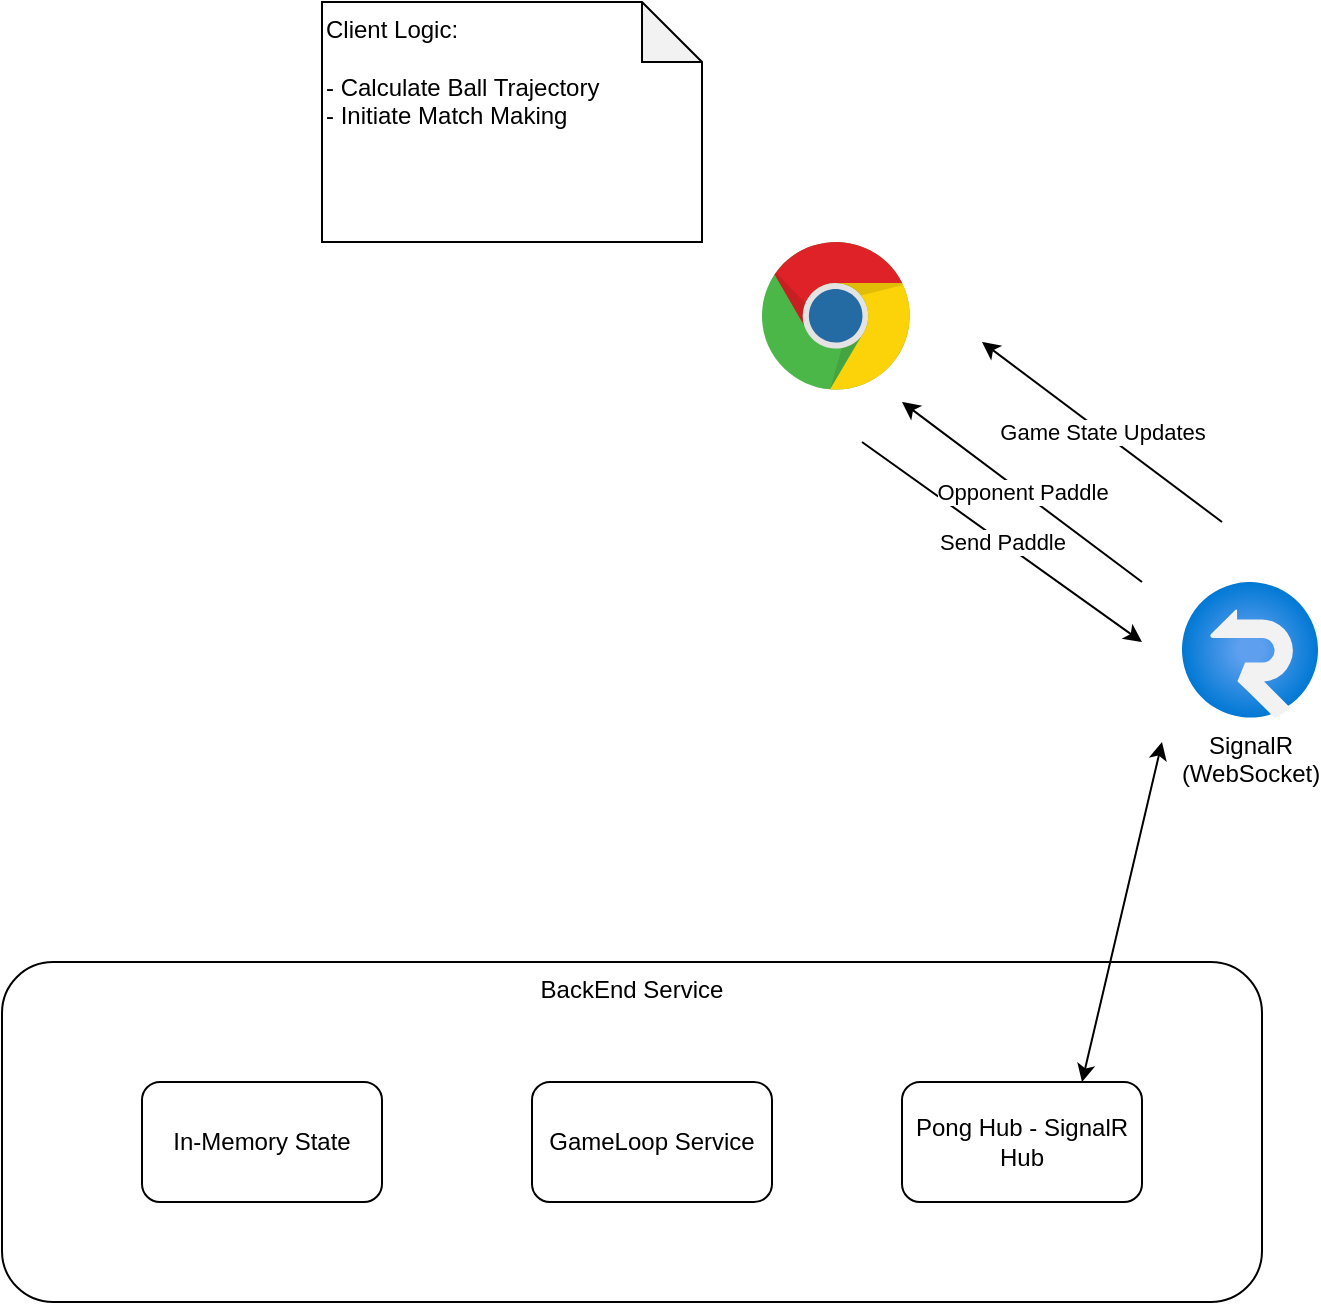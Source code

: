 <mxfile version="27.0.9">
  <diagram name="Page-1" id="q2zOv6ZkZGvb1LHJh34L">
    <mxGraphModel dx="1106" dy="828" grid="1" gridSize="10" guides="1" tooltips="1" connect="1" arrows="1" fold="1" page="1" pageScale="1" pageWidth="850" pageHeight="1100" math="0" shadow="0">
      <root>
        <mxCell id="0" />
        <mxCell id="1" parent="0" />
        <mxCell id="fLCAqgop7Np-v0WykHdX-21" value="BackEnd Service" style="rounded=1;whiteSpace=wrap;html=1;verticalAlign=top;" vertex="1" parent="1">
          <mxGeometry x="40" y="510" width="630" height="170" as="geometry" />
        </mxCell>
        <mxCell id="fLCAqgop7Np-v0WykHdX-1" value="" style="dashed=0;outlineConnect=0;html=1;align=center;labelPosition=center;verticalLabelPosition=bottom;verticalAlign=top;shape=mxgraph.weblogos.chrome" vertex="1" parent="1">
          <mxGeometry x="420" y="150" width="74.8" height="75.4" as="geometry" />
        </mxCell>
        <mxCell id="fLCAqgop7Np-v0WykHdX-4" value="SignalR&lt;div&gt;(WebSocket)&lt;/div&gt;" style="image;aspect=fixed;html=1;points=[];align=center;fontSize=12;image=img/lib/azure2/web/SignalR.svg;" vertex="1" parent="1">
          <mxGeometry x="630" y="320" width="68" height="68" as="geometry" />
        </mxCell>
        <mxCell id="fLCAqgop7Np-v0WykHdX-11" value="Send Paddle" style="endArrow=classic;html=1;rounded=0;" edge="1" parent="1">
          <mxGeometry width="50" height="50" relative="1" as="geometry">
            <mxPoint x="470" y="250" as="sourcePoint" />
            <mxPoint x="610" y="350" as="targetPoint" />
          </mxGeometry>
        </mxCell>
        <mxCell id="fLCAqgop7Np-v0WykHdX-12" value="Opponent Paddle" style="endArrow=classic;html=1;rounded=0;" edge="1" parent="1">
          <mxGeometry width="50" height="50" relative="1" as="geometry">
            <mxPoint x="610" y="320" as="sourcePoint" />
            <mxPoint x="490" y="230" as="targetPoint" />
          </mxGeometry>
        </mxCell>
        <mxCell id="fLCAqgop7Np-v0WykHdX-14" value="Client Logic:&lt;br&gt;&lt;br&gt;&lt;div&gt;- Calculate Ball Trajectory&lt;br&gt;- Initiate Match Making&lt;/div&gt;" style="shape=note;whiteSpace=wrap;html=1;backgroundOutline=1;darkOpacity=0.05;align=left;verticalAlign=top;" vertex="1" parent="1">
          <mxGeometry x="200" y="30" width="190" height="120" as="geometry" />
        </mxCell>
        <mxCell id="fLCAqgop7Np-v0WykHdX-15" value="Game State Updates" style="endArrow=classic;html=1;rounded=0;" edge="1" parent="1">
          <mxGeometry width="50" height="50" relative="1" as="geometry">
            <mxPoint x="650" y="290" as="sourcePoint" />
            <mxPoint x="530" y="200" as="targetPoint" />
          </mxGeometry>
        </mxCell>
        <mxCell id="fLCAqgop7Np-v0WykHdX-16" value="Pong Hub - SignalR Hub" style="rounded=1;whiteSpace=wrap;html=1;" vertex="1" parent="1">
          <mxGeometry x="490" y="570" width="120" height="60" as="geometry" />
        </mxCell>
        <mxCell id="fLCAqgop7Np-v0WykHdX-18" value="" style="endArrow=classic;startArrow=classic;html=1;rounded=0;exitX=0.75;exitY=0;exitDx=0;exitDy=0;" edge="1" parent="1" source="fLCAqgop7Np-v0WykHdX-16">
          <mxGeometry width="50" height="50" relative="1" as="geometry">
            <mxPoint x="550" y="500" as="sourcePoint" />
            <mxPoint x="620" y="400" as="targetPoint" />
          </mxGeometry>
        </mxCell>
        <mxCell id="fLCAqgop7Np-v0WykHdX-19" value="GameLoop Service" style="rounded=1;whiteSpace=wrap;html=1;" vertex="1" parent="1">
          <mxGeometry x="305" y="570" width="120" height="60" as="geometry" />
        </mxCell>
        <mxCell id="fLCAqgop7Np-v0WykHdX-20" value="In-Memory State" style="rounded=1;whiteSpace=wrap;html=1;" vertex="1" parent="1">
          <mxGeometry x="110" y="570" width="120" height="60" as="geometry" />
        </mxCell>
      </root>
    </mxGraphModel>
  </diagram>
</mxfile>
